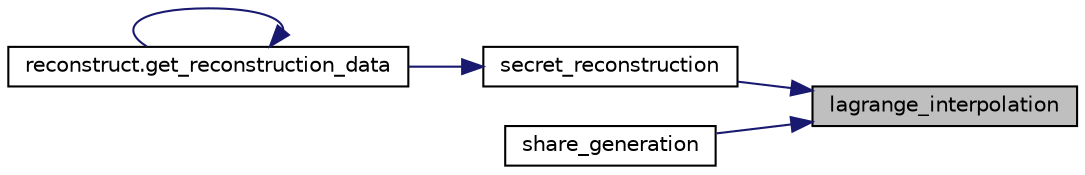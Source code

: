 digraph "lagrange_interpolation"
{
 // LATEX_PDF_SIZE
  edge [fontname="Helvetica",fontsize="10",labelfontname="Helvetica",labelfontsize="10"];
  node [fontname="Helvetica",fontsize="10",shape=record];
  rankdir="RL";
  Node1 [label="lagrange_interpolation",height=0.2,width=0.4,color="black", fillcolor="grey75", style="filled", fontcolor="black",tooltip="Performs Lagrange interpolation on a Galois field GF(2^d), where d is the degree of primitive_poly."];
  Node1 -> Node2 [dir="back",color="midnightblue",fontsize="10",style="solid",fontname="Helvetica"];
  Node2 [label="secret_reconstruction",height=0.2,width=0.4,color="black", fillcolor="white", style="filled",URL="$namespaceshamir.html#a563499ba0bed3c0210657a0dbbebbd85",tooltip="Reconstruct secret from the shares, and check for consistency with the encoded digest."];
  Node2 -> Node3 [dir="back",color="midnightblue",fontsize="10",style="solid",fontname="Helvetica"];
  Node3 [label="reconstruct.get_reconstruction_data",height=0.2,width=0.4,color="black", fillcolor="white", style="filled",URL="$namespacereconstruct.html#aa98d05d3294020e4694a6bb2a232b741",tooltip="Gets the public reconstruction data from a JSON file, in the format needed by shamir...."];
  Node3 -> Node3 [dir="back",color="midnightblue",fontsize="10",style="solid",fontname="Helvetica"];
  Node1 -> Node4 [dir="back",color="midnightblue",fontsize="10",style="solid",fontname="Helvetica"];
  Node4 [label="share_generation",height=0.2,width=0.4,color="black", fillcolor="white", style="filled",URL="$namespaceshamir.html#a18056e460b7d27d1506095c673513ba1",tooltip="Turns an element of a Galois Field (in integer representation) into many, via Shamir secret sharing."];
}
